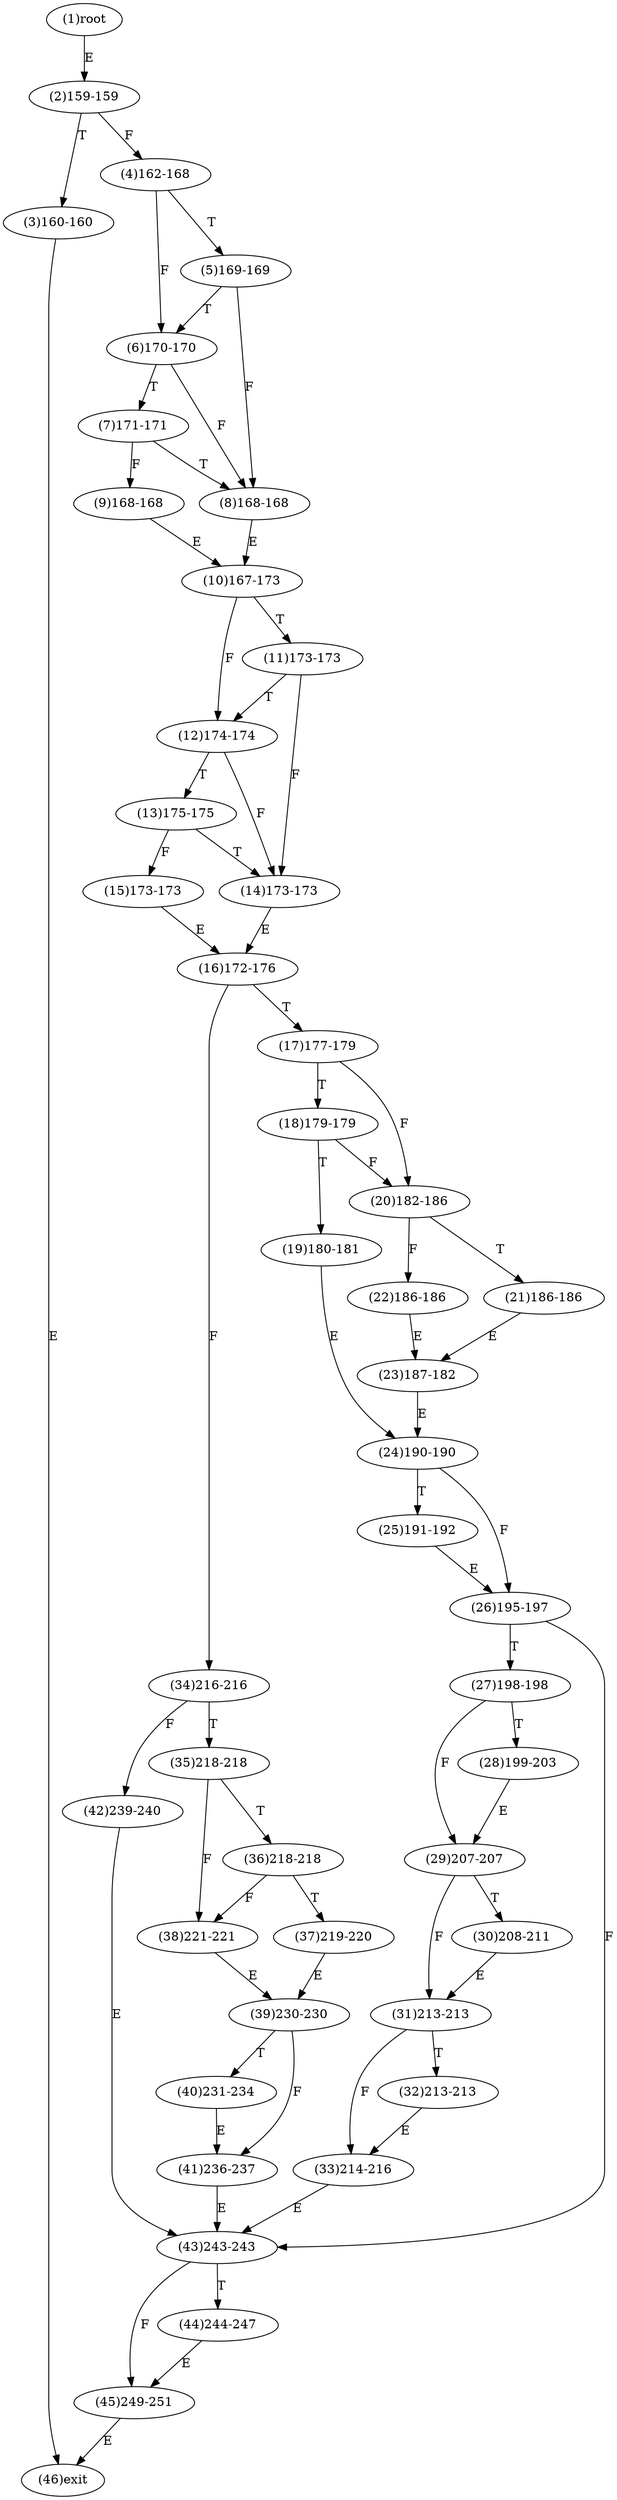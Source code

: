 digraph "" { 
1[ label="(1)root"];
2[ label="(2)159-159"];
3[ label="(3)160-160"];
4[ label="(4)162-168"];
5[ label="(5)169-169"];
6[ label="(6)170-170"];
7[ label="(7)171-171"];
8[ label="(8)168-168"];
9[ label="(9)168-168"];
10[ label="(10)167-173"];
11[ label="(11)173-173"];
12[ label="(12)174-174"];
13[ label="(13)175-175"];
14[ label="(14)173-173"];
15[ label="(15)173-173"];
17[ label="(17)177-179"];
16[ label="(16)172-176"];
19[ label="(19)180-181"];
18[ label="(18)179-179"];
21[ label="(21)186-186"];
20[ label="(20)182-186"];
23[ label="(23)187-182"];
22[ label="(22)186-186"];
25[ label="(25)191-192"];
24[ label="(24)190-190"];
27[ label="(27)198-198"];
26[ label="(26)195-197"];
29[ label="(29)207-207"];
28[ label="(28)199-203"];
31[ label="(31)213-213"];
30[ label="(30)208-211"];
34[ label="(34)216-216"];
35[ label="(35)218-218"];
32[ label="(32)213-213"];
33[ label="(33)214-216"];
38[ label="(38)221-221"];
39[ label="(39)230-230"];
36[ label="(36)218-218"];
37[ label="(37)219-220"];
42[ label="(42)239-240"];
43[ label="(43)243-243"];
40[ label="(40)231-234"];
41[ label="(41)236-237"];
46[ label="(46)exit"];
44[ label="(44)244-247"];
45[ label="(45)249-251"];
1->2[ label="E"];
2->4[ label="F"];
2->3[ label="T"];
3->46[ label="E"];
4->6[ label="F"];
4->5[ label="T"];
5->8[ label="F"];
5->6[ label="T"];
6->8[ label="F"];
6->7[ label="T"];
7->9[ label="F"];
7->8[ label="T"];
8->10[ label="E"];
9->10[ label="E"];
10->12[ label="F"];
10->11[ label="T"];
11->14[ label="F"];
11->12[ label="T"];
12->14[ label="F"];
12->13[ label="T"];
13->15[ label="F"];
13->14[ label="T"];
14->16[ label="E"];
15->16[ label="E"];
16->34[ label="F"];
16->17[ label="T"];
17->20[ label="F"];
17->18[ label="T"];
18->20[ label="F"];
18->19[ label="T"];
19->24[ label="E"];
20->22[ label="F"];
20->21[ label="T"];
21->23[ label="E"];
22->23[ label="E"];
23->24[ label="E"];
24->26[ label="F"];
24->25[ label="T"];
25->26[ label="E"];
26->43[ label="F"];
26->27[ label="T"];
27->29[ label="F"];
27->28[ label="T"];
28->29[ label="E"];
29->31[ label="F"];
29->30[ label="T"];
30->31[ label="E"];
31->33[ label="F"];
31->32[ label="T"];
32->33[ label="E"];
33->43[ label="E"];
34->42[ label="F"];
34->35[ label="T"];
35->38[ label="F"];
35->36[ label="T"];
36->38[ label="F"];
36->37[ label="T"];
37->39[ label="E"];
38->39[ label="E"];
39->41[ label="F"];
39->40[ label="T"];
40->41[ label="E"];
41->43[ label="E"];
42->43[ label="E"];
43->45[ label="F"];
43->44[ label="T"];
44->45[ label="E"];
45->46[ label="E"];
}